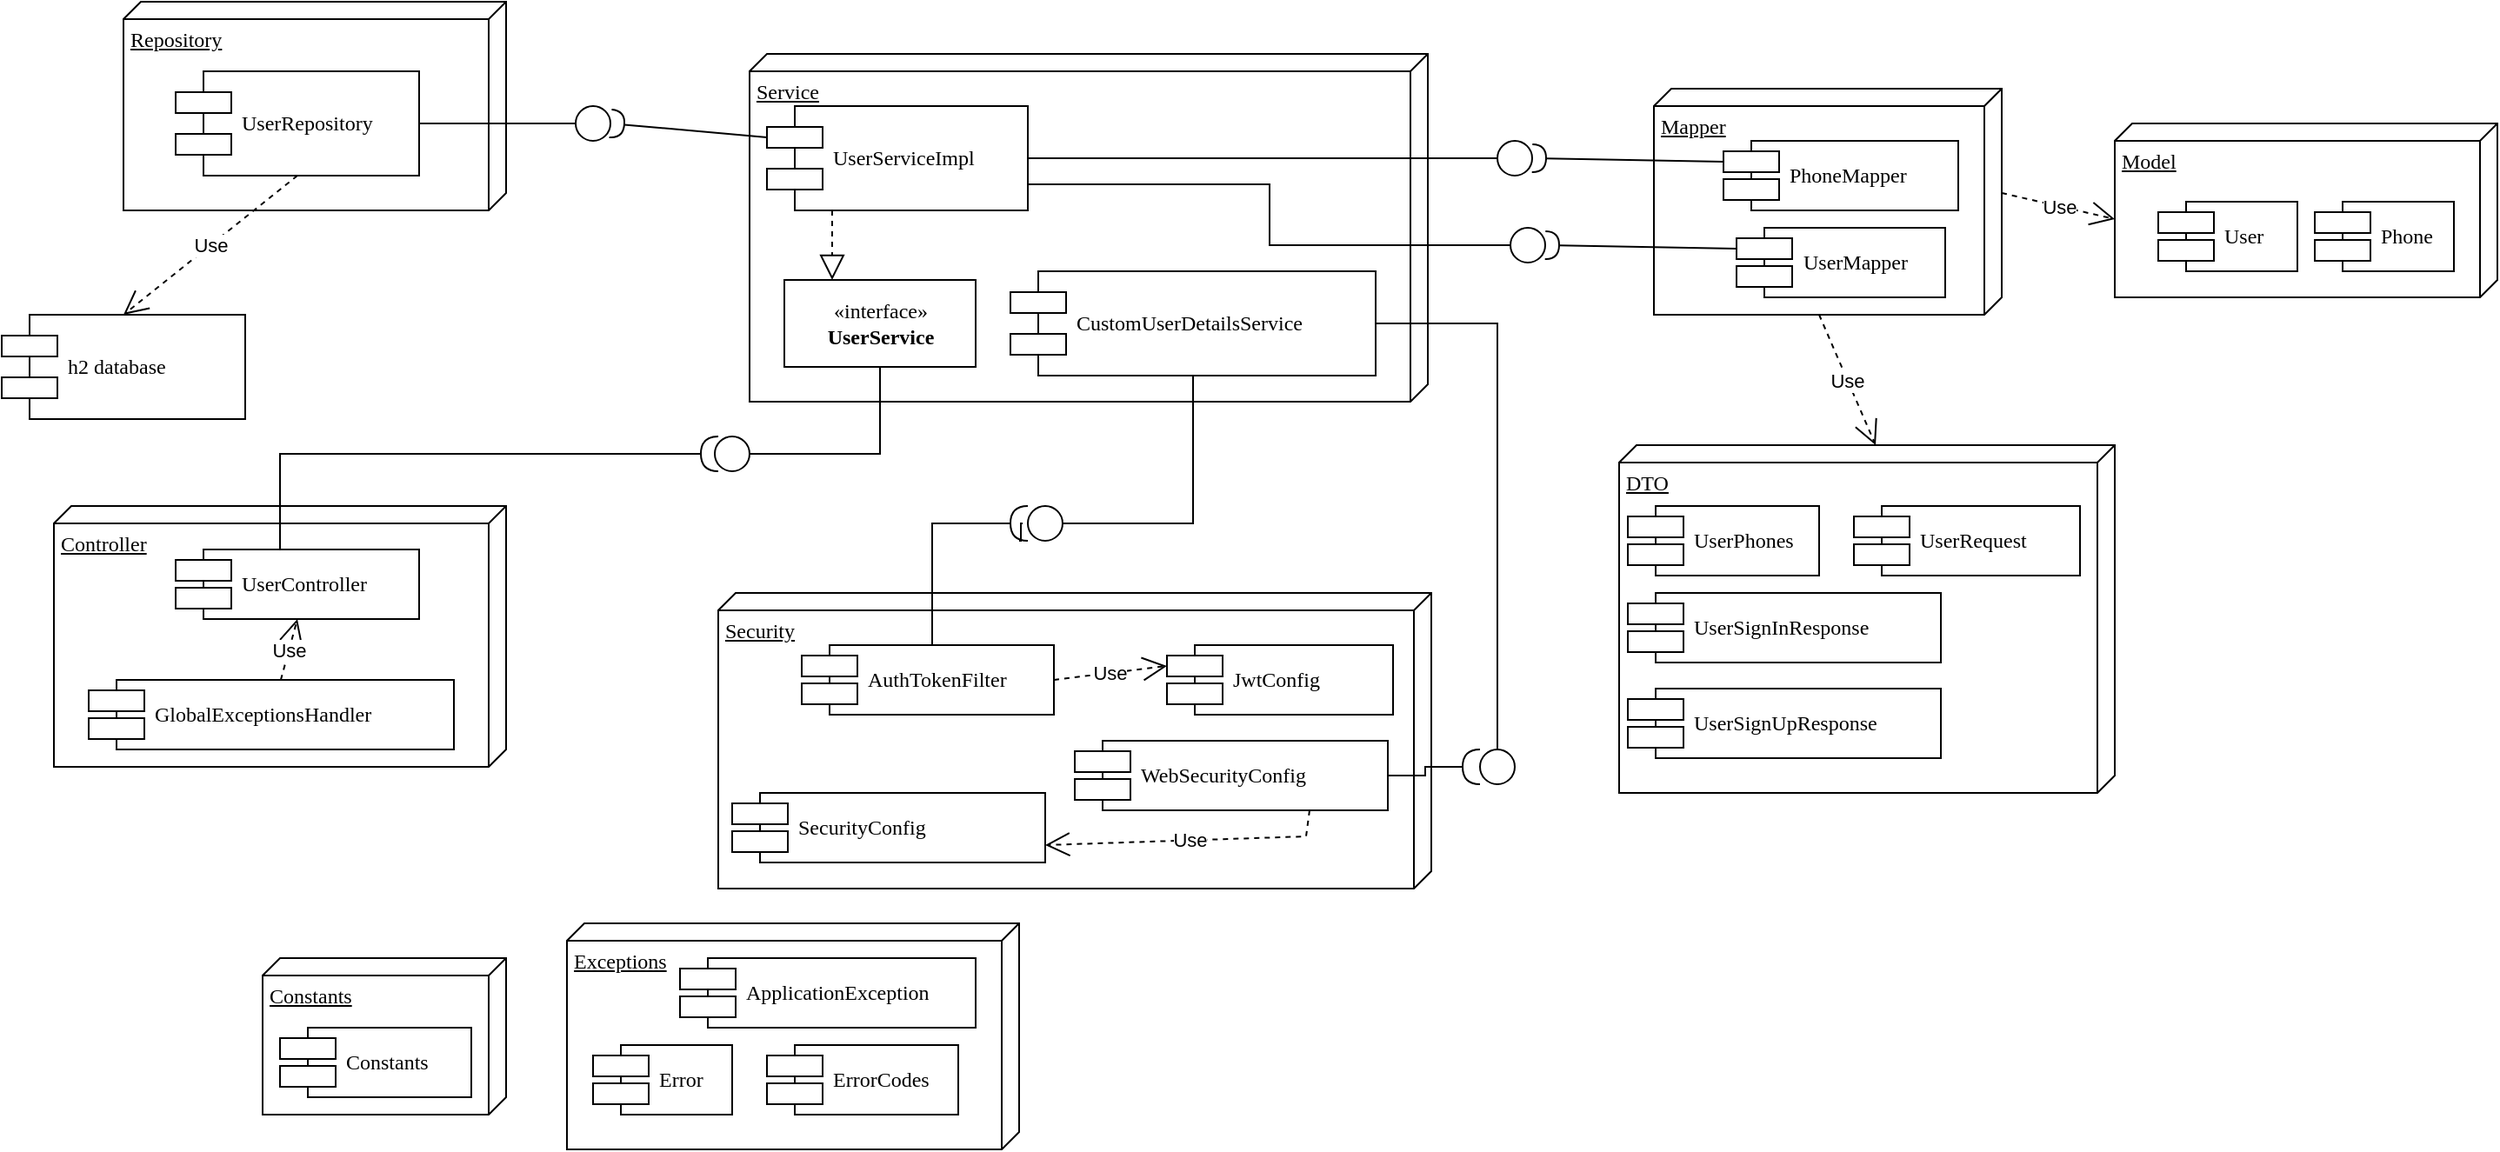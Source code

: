 <mxfile version="27.2.0">
  <diagram name="Page-1" id="5f0bae14-7c28-e335-631c-24af17079c00">
    <mxGraphModel dx="1500" dy="692" grid="1" gridSize="10" guides="1" tooltips="1" connect="1" arrows="1" fold="1" page="1" pageScale="1" pageWidth="1100" pageHeight="850" background="none" math="0" shadow="0">
      <root>
        <mxCell id="0" />
        <mxCell id="1" parent="0" />
        <mxCell id="39150e848f15840c-1" value="Repository" style="verticalAlign=top;align=left;spacingTop=8;spacingLeft=2;spacingRight=12;shape=cube;size=10;direction=south;fontStyle=4;html=1;rounded=0;shadow=0;comic=0;labelBackgroundColor=none;strokeWidth=1;fontFamily=Verdana;fontSize=12" parent="1" vertex="1">
          <mxGeometry x="120" y="70" width="220" height="120" as="geometry" />
        </mxCell>
        <mxCell id="39150e848f15840c-2" value="Service" style="verticalAlign=top;align=left;spacingTop=8;spacingLeft=2;spacingRight=12;shape=cube;size=10;direction=south;fontStyle=4;html=1;rounded=0;shadow=0;comic=0;labelBackgroundColor=none;strokeWidth=1;fontFamily=Verdana;fontSize=12" parent="1" vertex="1">
          <mxGeometry x="480" y="100" width="390" height="200" as="geometry" />
        </mxCell>
        <mxCell id="39150e848f15840c-3" value="Model" style="verticalAlign=top;align=left;spacingTop=8;spacingLeft=2;spacingRight=12;shape=cube;size=10;direction=south;fontStyle=4;html=1;rounded=0;shadow=0;comic=0;labelBackgroundColor=none;strokeWidth=1;fontFamily=Verdana;fontSize=12" parent="1" vertex="1">
          <mxGeometry x="1265" y="140" width="220" height="100" as="geometry" />
        </mxCell>
        <mxCell id="39150e848f15840c-5" value="UserRepository" style="shape=component;align=left;spacingLeft=36;rounded=0;shadow=0;comic=0;labelBackgroundColor=none;strokeWidth=1;fontFamily=Verdana;fontSize=12;html=1;" parent="1" vertex="1">
          <mxGeometry x="150" y="110" width="140" height="60" as="geometry" />
        </mxCell>
        <mxCell id="39150e848f15840c-6" value="" style="ellipse;whiteSpace=wrap;html=1;rounded=0;shadow=0;comic=0;labelBackgroundColor=none;strokeWidth=1;fontFamily=Verdana;fontSize=12;align=center;" parent="1" vertex="1">
          <mxGeometry x="380" y="130" width="20" height="20" as="geometry" />
        </mxCell>
        <mxCell id="39150e848f15840c-7" value="UserServiceImpl" style="shape=component;align=left;spacingLeft=36;rounded=0;shadow=0;comic=0;labelBackgroundColor=none;strokeWidth=1;fontFamily=Verdana;fontSize=12;html=1;" parent="1" vertex="1">
          <mxGeometry x="490" y="130" width="150" height="60" as="geometry" />
        </mxCell>
        <mxCell id="39150e848f15840c-8" value="«interface»&lt;br&gt;&lt;b&gt;UserService&lt;/b&gt;" style="html=1;rounded=0;shadow=0;comic=0;labelBackgroundColor=none;strokeWidth=1;fontFamily=Verdana;fontSize=12;align=center;" parent="1" vertex="1">
          <mxGeometry x="500" y="230" width="110" height="50" as="geometry" />
        </mxCell>
        <mxCell id="39150e848f15840c-14" style="edgeStyle=elbowEdgeStyle;rounded=0;html=1;labelBackgroundColor=none;startArrow=none;startFill=0;startSize=8;endArrow=none;endFill=0;endSize=16;fontFamily=Verdana;fontSize=12;" parent="1" source="39150e848f15840c-6" target="39150e848f15840c-5" edge="1">
          <mxGeometry relative="1" as="geometry" />
        </mxCell>
        <mxCell id="RhDb0x1sXOlnL1Jw8Qq3-3" value="CustomUserDetailsService" style="shape=component;align=left;spacingLeft=36;rounded=0;shadow=0;comic=0;labelBackgroundColor=none;strokeWidth=1;fontFamily=Verdana;fontSize=12;html=1;" vertex="1" parent="1">
          <mxGeometry x="630" y="225" width="210" height="60" as="geometry" />
        </mxCell>
        <mxCell id="RhDb0x1sXOlnL1Jw8Qq3-5" value="Controller" style="verticalAlign=top;align=left;spacingTop=8;spacingLeft=2;spacingRight=12;shape=cube;size=10;direction=south;fontStyle=4;html=1;rounded=0;shadow=0;comic=0;labelBackgroundColor=none;strokeWidth=1;fontFamily=Verdana;fontSize=12" vertex="1" parent="1">
          <mxGeometry x="80" y="360" width="260" height="150" as="geometry" />
        </mxCell>
        <mxCell id="RhDb0x1sXOlnL1Jw8Qq3-6" value="UserController" style="shape=component;align=left;spacingLeft=36;rounded=0;shadow=0;comic=0;labelBackgroundColor=none;strokeWidth=1;fontFamily=Verdana;fontSize=12;html=1;" vertex="1" parent="1">
          <mxGeometry x="150" y="385" width="140" height="40" as="geometry" />
        </mxCell>
        <mxCell id="RhDb0x1sXOlnL1Jw8Qq3-7" value="GlobalExceptionsHandler" style="shape=component;align=left;spacingLeft=36;rounded=0;shadow=0;comic=0;labelBackgroundColor=none;strokeWidth=1;fontFamily=Verdana;fontSize=12;html=1;" vertex="1" parent="1">
          <mxGeometry x="100" y="460" width="210" height="40" as="geometry" />
        </mxCell>
        <mxCell id="RhDb0x1sXOlnL1Jw8Qq3-14" value="Constants" style="verticalAlign=top;align=left;spacingTop=8;spacingLeft=2;spacingRight=12;shape=cube;size=10;direction=south;fontStyle=4;html=1;rounded=0;shadow=0;comic=0;labelBackgroundColor=none;strokeWidth=1;fontFamily=Verdana;fontSize=12" vertex="1" parent="1">
          <mxGeometry x="200" y="620" width="140" height="90" as="geometry" />
        </mxCell>
        <mxCell id="RhDb0x1sXOlnL1Jw8Qq3-15" value="Constants" style="shape=component;align=left;spacingLeft=36;rounded=0;shadow=0;comic=0;labelBackgroundColor=none;strokeWidth=1;fontFamily=Verdana;fontSize=12;html=1;" vertex="1" parent="1">
          <mxGeometry x="210" y="660" width="110" height="40" as="geometry" />
        </mxCell>
        <mxCell id="RhDb0x1sXOlnL1Jw8Qq3-16" value="Exceptions" style="verticalAlign=top;align=left;spacingTop=8;spacingLeft=2;spacingRight=12;shape=cube;size=10;direction=south;fontStyle=4;html=1;rounded=0;shadow=0;comic=0;labelBackgroundColor=none;strokeWidth=1;fontFamily=Verdana;fontSize=12" vertex="1" parent="1">
          <mxGeometry x="375" y="600" width="260" height="130" as="geometry" />
        </mxCell>
        <mxCell id="RhDb0x1sXOlnL1Jw8Qq3-17" value="ApplicationException" style="shape=component;align=left;spacingLeft=36;rounded=0;shadow=0;comic=0;labelBackgroundColor=none;strokeWidth=1;fontFamily=Verdana;fontSize=12;html=1;" vertex="1" parent="1">
          <mxGeometry x="440" y="620" width="170" height="40" as="geometry" />
        </mxCell>
        <mxCell id="RhDb0x1sXOlnL1Jw8Qq3-18" value="Error" style="shape=component;align=left;spacingLeft=36;rounded=0;shadow=0;comic=0;labelBackgroundColor=none;strokeWidth=1;fontFamily=Verdana;fontSize=12;html=1;" vertex="1" parent="1">
          <mxGeometry x="390" y="670" width="80" height="40" as="geometry" />
        </mxCell>
        <mxCell id="RhDb0x1sXOlnL1Jw8Qq3-19" value="ErrorCodes" style="shape=component;align=left;spacingLeft=36;rounded=0;shadow=0;comic=0;labelBackgroundColor=none;strokeWidth=1;fontFamily=Verdana;fontSize=12;html=1;" vertex="1" parent="1">
          <mxGeometry x="490" y="670" width="110" height="40" as="geometry" />
        </mxCell>
        <mxCell id="RhDb0x1sXOlnL1Jw8Qq3-30" value="h2 database" style="shape=component;align=left;spacingLeft=36;rounded=0;shadow=0;comic=0;labelBackgroundColor=none;strokeWidth=1;fontFamily=Verdana;fontSize=12;html=1;" vertex="1" parent="1">
          <mxGeometry x="50" y="250" width="140" height="60" as="geometry" />
        </mxCell>
        <mxCell id="RhDb0x1sXOlnL1Jw8Qq3-31" value="Use" style="endArrow=open;endSize=12;dashed=1;html=1;rounded=0;exitX=0.5;exitY=1;exitDx=0;exitDy=0;entryX=0.5;entryY=0;entryDx=0;entryDy=0;" edge="1" parent="1" source="39150e848f15840c-5" target="RhDb0x1sXOlnL1Jw8Qq3-30">
          <mxGeometry width="160" relative="1" as="geometry">
            <mxPoint x="440" y="330" as="sourcePoint" />
            <mxPoint x="600" y="330" as="targetPoint" />
          </mxGeometry>
        </mxCell>
        <mxCell id="RhDb0x1sXOlnL1Jw8Qq3-32" value="" style="rounded=0;orthogonalLoop=1;jettySize=auto;html=1;endArrow=halfCircle;endFill=0;endSize=6;strokeWidth=1;sketch=0;fontSize=12;curved=1;entryX=1;entryY=0.5;entryDx=0;entryDy=0;exitX=0;exitY=0.3;exitDx=0;exitDy=0;" edge="1" target="39150e848f15840c-6" parent="1" source="39150e848f15840c-7">
          <mxGeometry relative="1" as="geometry">
            <mxPoint x="525" y="325" as="sourcePoint" />
          </mxGeometry>
        </mxCell>
        <mxCell id="RhDb0x1sXOlnL1Jw8Qq3-33" value="" style="ellipse;whiteSpace=wrap;html=1;align=center;aspect=fixed;fillColor=none;strokeColor=none;resizable=0;perimeter=centerPerimeter;rotatable=0;allowArrows=0;points=[];outlineConnect=1;" vertex="1" parent="1">
          <mxGeometry x="500" y="320" width="10" height="10" as="geometry" />
        </mxCell>
        <mxCell id="RhDb0x1sXOlnL1Jw8Qq3-35" value="" style="endArrow=block;dashed=1;endFill=0;endSize=12;html=1;rounded=0;entryX=0.25;entryY=0;entryDx=0;entryDy=0;exitX=0.25;exitY=1;exitDx=0;exitDy=0;" edge="1" parent="1" source="39150e848f15840c-7" target="39150e848f15840c-8">
          <mxGeometry width="160" relative="1" as="geometry">
            <mxPoint x="440" y="330" as="sourcePoint" />
            <mxPoint x="600" y="330" as="targetPoint" />
          </mxGeometry>
        </mxCell>
        <mxCell id="RhDb0x1sXOlnL1Jw8Qq3-38" style="edgeStyle=elbowEdgeStyle;rounded=0;html=1;labelBackgroundColor=none;startArrow=none;startFill=0;startSize=8;endArrow=none;endFill=0;endSize=16;fontFamily=Verdana;fontSize=12;entryX=0.5;entryY=1;entryDx=0;entryDy=0;exitX=1;exitY=0.5;exitDx=0;exitDy=0;" edge="1" parent="1" source="RhDb0x1sXOlnL1Jw8Qq3-37" target="39150e848f15840c-8">
          <mxGeometry relative="1" as="geometry">
            <mxPoint x="550" y="340" as="targetPoint" />
            <mxPoint x="350" y="330" as="sourcePoint" />
            <Array as="points">
              <mxPoint x="555" y="320" />
            </Array>
          </mxGeometry>
        </mxCell>
        <mxCell id="RhDb0x1sXOlnL1Jw8Qq3-37" value="" style="ellipse;whiteSpace=wrap;html=1;rounded=0;shadow=0;comic=0;labelBackgroundColor=none;strokeWidth=1;fontFamily=Verdana;fontSize=12;align=center;" vertex="1" parent="1">
          <mxGeometry x="460" y="320" width="20" height="20" as="geometry" />
        </mxCell>
        <mxCell id="RhDb0x1sXOlnL1Jw8Qq3-42" value="" style="shape=requiredInterface;html=1;verticalLabelPosition=bottom;sketch=0;rotation=-180;" vertex="1" parent="1">
          <mxGeometry x="452" y="320" width="10" height="20" as="geometry" />
        </mxCell>
        <mxCell id="RhDb0x1sXOlnL1Jw8Qq3-43" style="edgeStyle=elbowEdgeStyle;rounded=0;html=1;labelBackgroundColor=none;startArrow=none;startFill=0;startSize=8;endArrow=none;endFill=0;endSize=16;fontFamily=Verdana;fontSize=12;exitX=1;exitY=0.5;exitDx=0;exitDy=0;exitPerimeter=0;entryX=0.5;entryY=0;entryDx=0;entryDy=0;" edge="1" parent="1" source="RhDb0x1sXOlnL1Jw8Qq3-42" target="RhDb0x1sXOlnL1Jw8Qq3-6">
          <mxGeometry relative="1" as="geometry">
            <mxPoint x="370" y="425" as="sourcePoint" />
            <mxPoint x="280" y="425" as="targetPoint" />
            <Array as="points">
              <mxPoint x="210" y="360" />
            </Array>
          </mxGeometry>
        </mxCell>
        <mxCell id="RhDb0x1sXOlnL1Jw8Qq3-44" value="Use" style="endArrow=open;endSize=12;dashed=1;html=1;rounded=0;entryX=0.5;entryY=1;entryDx=0;entryDy=0;" edge="1" parent="1" source="RhDb0x1sXOlnL1Jw8Qq3-7" target="RhDb0x1sXOlnL1Jw8Qq3-6">
          <mxGeometry width="160" relative="1" as="geometry">
            <mxPoint x="440" y="330" as="sourcePoint" />
            <mxPoint x="600" y="330" as="targetPoint" />
          </mxGeometry>
        </mxCell>
        <mxCell id="RhDb0x1sXOlnL1Jw8Qq3-47" value="Mapper" style="verticalAlign=top;align=left;spacingTop=8;spacingLeft=2;spacingRight=12;shape=cube;size=10;direction=south;fontStyle=4;html=1;rounded=0;shadow=0;comic=0;labelBackgroundColor=none;strokeWidth=1;fontFamily=Verdana;fontSize=12" vertex="1" parent="1">
          <mxGeometry x="1000" y="120" width="200" height="130" as="geometry" />
        </mxCell>
        <mxCell id="RhDb0x1sXOlnL1Jw8Qq3-48" value="PhoneMapper" style="shape=component;align=left;spacingLeft=36;rounded=0;shadow=0;comic=0;labelBackgroundColor=none;strokeWidth=1;fontFamily=Verdana;fontSize=12;html=1;" vertex="1" parent="1">
          <mxGeometry x="1040" y="150" width="135" height="40" as="geometry" />
        </mxCell>
        <mxCell id="RhDb0x1sXOlnL1Jw8Qq3-49" value="UserMapper" style="shape=component;align=left;spacingLeft=36;rounded=0;shadow=0;comic=0;labelBackgroundColor=none;strokeWidth=1;fontFamily=Verdana;fontSize=12;html=1;" vertex="1" parent="1">
          <mxGeometry x="1047.5" y="200" width="120" height="40" as="geometry" />
        </mxCell>
        <mxCell id="RhDb0x1sXOlnL1Jw8Qq3-50" value="" style="ellipse;whiteSpace=wrap;html=1;rounded=0;shadow=0;comic=0;labelBackgroundColor=none;strokeWidth=1;fontFamily=Verdana;fontSize=12;align=center;" vertex="1" parent="1">
          <mxGeometry x="910" y="150" width="20" height="20" as="geometry" />
        </mxCell>
        <mxCell id="RhDb0x1sXOlnL1Jw8Qq3-51" style="edgeStyle=elbowEdgeStyle;rounded=0;html=1;labelBackgroundColor=none;startArrow=none;startFill=0;startSize=8;endArrow=none;endFill=0;endSize=16;fontFamily=Verdana;fontSize=12;entryX=1;entryY=0.5;entryDx=0;entryDy=0;" edge="1" parent="1" source="RhDb0x1sXOlnL1Jw8Qq3-50" target="39150e848f15840c-7">
          <mxGeometry relative="1" as="geometry">
            <mxPoint x="380" y="140" as="targetPoint" />
          </mxGeometry>
        </mxCell>
        <mxCell id="RhDb0x1sXOlnL1Jw8Qq3-52" value="" style="rounded=0;orthogonalLoop=1;jettySize=auto;html=1;endArrow=halfCircle;endFill=0;endSize=6;strokeWidth=1;sketch=0;fontSize=12;curved=1;entryX=1;entryY=0.5;entryDx=0;entryDy=0;exitX=0;exitY=0.3;exitDx=0;exitDy=0;" edge="1" parent="1" target="RhDb0x1sXOlnL1Jw8Qq3-50" source="RhDb0x1sXOlnL1Jw8Qq3-48">
          <mxGeometry relative="1" as="geometry">
            <mxPoint x="580" y="148" as="sourcePoint" />
          </mxGeometry>
        </mxCell>
        <mxCell id="RhDb0x1sXOlnL1Jw8Qq3-55" value="" style="ellipse;whiteSpace=wrap;html=1;rounded=0;shadow=0;comic=0;labelBackgroundColor=none;strokeWidth=1;fontFamily=Verdana;fontSize=12;align=center;" vertex="1" parent="1">
          <mxGeometry x="917.5" y="200" width="20" height="20" as="geometry" />
        </mxCell>
        <mxCell id="RhDb0x1sXOlnL1Jw8Qq3-56" style="edgeStyle=elbowEdgeStyle;rounded=0;html=1;labelBackgroundColor=none;startArrow=none;startFill=0;startSize=8;endArrow=none;endFill=0;endSize=16;fontFamily=Verdana;fontSize=12;entryX=1;entryY=0.75;entryDx=0;entryDy=0;" edge="1" parent="1" source="RhDb0x1sXOlnL1Jw8Qq3-55" target="39150e848f15840c-7">
          <mxGeometry relative="1" as="geometry">
            <mxPoint x="647.5" y="210" as="targetPoint" />
          </mxGeometry>
        </mxCell>
        <mxCell id="RhDb0x1sXOlnL1Jw8Qq3-57" value="" style="rounded=0;orthogonalLoop=1;jettySize=auto;html=1;endArrow=halfCircle;endFill=0;endSize=6;strokeWidth=1;sketch=0;fontSize=12;curved=1;entryX=1;entryY=0.5;entryDx=0;entryDy=0;exitX=0;exitY=0.3;exitDx=0;exitDy=0;" edge="1" parent="1" target="RhDb0x1sXOlnL1Jw8Qq3-55" source="RhDb0x1sXOlnL1Jw8Qq3-49">
          <mxGeometry relative="1" as="geometry">
            <mxPoint x="1047.5" y="212" as="sourcePoint" />
          </mxGeometry>
        </mxCell>
        <mxCell id="RhDb0x1sXOlnL1Jw8Qq3-58" value="DTO" style="verticalAlign=top;align=left;spacingTop=8;spacingLeft=2;spacingRight=12;shape=cube;size=10;direction=south;fontStyle=4;html=1;rounded=0;shadow=0;comic=0;labelBackgroundColor=none;strokeWidth=1;fontFamily=Verdana;fontSize=12" vertex="1" parent="1">
          <mxGeometry x="980" y="325" width="285" height="200" as="geometry" />
        </mxCell>
        <mxCell id="RhDb0x1sXOlnL1Jw8Qq3-59" value="UserPhones" style="shape=component;align=left;spacingLeft=36;rounded=0;shadow=0;comic=0;labelBackgroundColor=none;strokeWidth=1;fontFamily=Verdana;fontSize=12;html=1;" vertex="1" parent="1">
          <mxGeometry x="985" y="360" width="110" height="40" as="geometry" />
        </mxCell>
        <mxCell id="RhDb0x1sXOlnL1Jw8Qq3-60" value="UserSignUpResponse" style="shape=component;align=left;spacingLeft=36;rounded=0;shadow=0;comic=0;labelBackgroundColor=none;strokeWidth=1;fontFamily=Verdana;fontSize=12;html=1;" vertex="1" parent="1">
          <mxGeometry x="985" y="465" width="180" height="40" as="geometry" />
        </mxCell>
        <mxCell id="RhDb0x1sXOlnL1Jw8Qq3-61" value="UserRequest" style="shape=component;align=left;spacingLeft=36;rounded=0;shadow=0;comic=0;labelBackgroundColor=none;strokeWidth=1;fontFamily=Verdana;fontSize=12;html=1;" vertex="1" parent="1">
          <mxGeometry x="1115" y="360" width="130" height="40" as="geometry" />
        </mxCell>
        <mxCell id="RhDb0x1sXOlnL1Jw8Qq3-62" value="UserSignInResponse" style="shape=component;align=left;spacingLeft=36;rounded=0;shadow=0;comic=0;labelBackgroundColor=none;strokeWidth=1;fontFamily=Verdana;fontSize=12;html=1;" vertex="1" parent="1">
          <mxGeometry x="985" y="410" width="180" height="40" as="geometry" />
        </mxCell>
        <mxCell id="RhDb0x1sXOlnL1Jw8Qq3-63" value="Security" style="verticalAlign=top;align=left;spacingTop=8;spacingLeft=2;spacingRight=12;shape=cube;size=10;direction=south;fontStyle=4;html=1;rounded=0;shadow=0;comic=0;labelBackgroundColor=none;strokeWidth=1;fontFamily=Verdana;fontSize=12" vertex="1" parent="1">
          <mxGeometry x="462" y="410" width="410" height="170" as="geometry" />
        </mxCell>
        <mxCell id="RhDb0x1sXOlnL1Jw8Qq3-64" value="AuthTokenFilter" style="shape=component;align=left;spacingLeft=36;rounded=0;shadow=0;comic=0;labelBackgroundColor=none;strokeWidth=1;fontFamily=Verdana;fontSize=12;html=1;" vertex="1" parent="1">
          <mxGeometry x="510" y="440" width="145" height="40" as="geometry" />
        </mxCell>
        <mxCell id="RhDb0x1sXOlnL1Jw8Qq3-65" value="WebSecurityConfig" style="shape=component;align=left;spacingLeft=36;rounded=0;shadow=0;comic=0;labelBackgroundColor=none;strokeWidth=1;fontFamily=Verdana;fontSize=12;html=1;" vertex="1" parent="1">
          <mxGeometry x="667" y="495" width="180" height="40" as="geometry" />
        </mxCell>
        <mxCell id="RhDb0x1sXOlnL1Jw8Qq3-66" value="JwtConfig" style="shape=component;align=left;spacingLeft=36;rounded=0;shadow=0;comic=0;labelBackgroundColor=none;strokeWidth=1;fontFamily=Verdana;fontSize=12;html=1;" vertex="1" parent="1">
          <mxGeometry x="720" y="440" width="130" height="40" as="geometry" />
        </mxCell>
        <mxCell id="RhDb0x1sXOlnL1Jw8Qq3-67" value="SecurityConfig" style="shape=component;align=left;spacingLeft=36;rounded=0;shadow=0;comic=0;labelBackgroundColor=none;strokeWidth=1;fontFamily=Verdana;fontSize=12;html=1;" vertex="1" parent="1">
          <mxGeometry x="470" y="525" width="180" height="40" as="geometry" />
        </mxCell>
        <mxCell id="RhDb0x1sXOlnL1Jw8Qq3-68" value="Use" style="endArrow=open;endSize=12;dashed=1;html=1;rounded=0;entryX=0;entryY=0.3;entryDx=0;entryDy=0;exitX=1;exitY=0.5;exitDx=0;exitDy=0;" edge="1" parent="1" source="RhDb0x1sXOlnL1Jw8Qq3-64" target="RhDb0x1sXOlnL1Jw8Qq3-66">
          <mxGeometry width="160" relative="1" as="geometry">
            <mxPoint x="390" y="445" as="sourcePoint" />
            <mxPoint x="400" y="410" as="targetPoint" />
          </mxGeometry>
        </mxCell>
        <mxCell id="RhDb0x1sXOlnL1Jw8Qq3-69" style="edgeStyle=elbowEdgeStyle;rounded=0;html=1;labelBackgroundColor=none;startArrow=none;startFill=0;startSize=8;endArrow=none;endFill=0;endSize=16;fontFamily=Verdana;fontSize=12;entryX=0.5;entryY=1;entryDx=0;entryDy=0;exitX=1;exitY=0.5;exitDx=0;exitDy=0;" edge="1" parent="1" source="RhDb0x1sXOlnL1Jw8Qq3-70" target="RhDb0x1sXOlnL1Jw8Qq3-3">
          <mxGeometry relative="1" as="geometry">
            <mxPoint x="735" y="320" as="targetPoint" />
            <mxPoint x="530" y="370" as="sourcePoint" />
            <Array as="points">
              <mxPoint x="735" y="360" />
            </Array>
          </mxGeometry>
        </mxCell>
        <mxCell id="RhDb0x1sXOlnL1Jw8Qq3-70" value="" style="ellipse;whiteSpace=wrap;html=1;rounded=0;shadow=0;comic=0;labelBackgroundColor=none;strokeWidth=1;fontFamily=Verdana;fontSize=12;align=center;" vertex="1" parent="1">
          <mxGeometry x="640" y="360" width="20" height="20" as="geometry" />
        </mxCell>
        <mxCell id="RhDb0x1sXOlnL1Jw8Qq3-71" style="edgeStyle=elbowEdgeStyle;rounded=0;html=1;labelBackgroundColor=none;startArrow=none;startFill=0;startSize=8;endArrow=none;endFill=0;endSize=16;fontFamily=Verdana;fontSize=12;exitX=1;exitY=0.5;exitDx=0;exitDy=0;exitPerimeter=0;entryX=0.5;entryY=0;entryDx=0;entryDy=0;" edge="1" parent="1" source="RhDb0x1sXOlnL1Jw8Qq3-72">
          <mxGeometry relative="1" as="geometry">
            <mxPoint x="637" y="370" as="sourcePoint" />
            <mxPoint x="587.5" y="440" as="targetPoint" />
            <Array as="points">
              <mxPoint x="585" y="420" />
            </Array>
          </mxGeometry>
        </mxCell>
        <mxCell id="RhDb0x1sXOlnL1Jw8Qq3-76" value="" style="edgeStyle=elbowEdgeStyle;rounded=0;html=1;labelBackgroundColor=none;startArrow=none;startFill=0;startSize=8;endArrow=none;endFill=0;endSize=16;fontFamily=Verdana;fontSize=12;exitX=1;exitY=0.5;exitDx=0;exitDy=0;exitPerimeter=0;entryX=0.5;entryY=0;entryDx=0;entryDy=0;" edge="1" parent="1" target="RhDb0x1sXOlnL1Jw8Qq3-72">
          <mxGeometry relative="1" as="geometry">
            <mxPoint x="637" y="370" as="sourcePoint" />
            <mxPoint x="587.5" y="440" as="targetPoint" />
            <Array as="points" />
          </mxGeometry>
        </mxCell>
        <mxCell id="RhDb0x1sXOlnL1Jw8Qq3-72" value="" style="shape=requiredInterface;html=1;verticalLabelPosition=bottom;sketch=0;rotation=-180;" vertex="1" parent="1">
          <mxGeometry x="630" y="360" width="10" height="20" as="geometry" />
        </mxCell>
        <mxCell id="RhDb0x1sXOlnL1Jw8Qq3-77" style="edgeStyle=elbowEdgeStyle;rounded=0;html=1;labelBackgroundColor=none;startArrow=none;startFill=0;startSize=8;endArrow=none;endFill=0;endSize=16;fontFamily=Verdana;fontSize=12;exitX=1;exitY=0.5;exitDx=0;exitDy=0;" edge="1" parent="1" source="RhDb0x1sXOlnL1Jw8Qq3-78" target="RhDb0x1sXOlnL1Jw8Qq3-3">
          <mxGeometry relative="1" as="geometry">
            <mxPoint x="825" y="320" as="targetPoint" />
            <mxPoint x="620" y="405" as="sourcePoint" />
            <Array as="points">
              <mxPoint x="910" y="420" />
            </Array>
          </mxGeometry>
        </mxCell>
        <mxCell id="RhDb0x1sXOlnL1Jw8Qq3-78" value="" style="ellipse;whiteSpace=wrap;html=1;rounded=0;shadow=0;comic=0;labelBackgroundColor=none;strokeWidth=1;fontFamily=Verdana;fontSize=12;align=center;" vertex="1" parent="1">
          <mxGeometry x="900" y="500" width="20" height="20" as="geometry" />
        </mxCell>
        <mxCell id="RhDb0x1sXOlnL1Jw8Qq3-79" value="" style="shape=requiredInterface;html=1;verticalLabelPosition=bottom;sketch=0;rotation=-180;" vertex="1" parent="1">
          <mxGeometry x="890" y="500" width="10" height="20" as="geometry" />
        </mxCell>
        <mxCell id="RhDb0x1sXOlnL1Jw8Qq3-81" style="edgeStyle=elbowEdgeStyle;rounded=0;html=1;labelBackgroundColor=none;startArrow=none;startFill=0;startSize=8;endArrow=none;endFill=0;endSize=16;fontFamily=Verdana;fontSize=12;exitX=1;exitY=0.5;exitDx=0;exitDy=0;exitPerimeter=0;entryX=1;entryY=0.5;entryDx=0;entryDy=0;" edge="1" parent="1" source="RhDb0x1sXOlnL1Jw8Qq3-79" target="RhDb0x1sXOlnL1Jw8Qq3-65">
          <mxGeometry relative="1" as="geometry">
            <mxPoint x="980" y="570" as="sourcePoint" />
            <mxPoint x="890" y="570" as="targetPoint" />
          </mxGeometry>
        </mxCell>
        <mxCell id="RhDb0x1sXOlnL1Jw8Qq3-82" value="Use" style="endArrow=open;endSize=12;dashed=1;html=1;rounded=0;entryX=1;entryY=0.75;entryDx=0;entryDy=0;exitX=0.75;exitY=1;exitDx=0;exitDy=0;" edge="1" parent="1" source="RhDb0x1sXOlnL1Jw8Qq3-65" target="RhDb0x1sXOlnL1Jw8Qq3-67">
          <mxGeometry width="160" relative="1" as="geometry">
            <mxPoint x="690" y="458" as="sourcePoint" />
            <mxPoint x="755" y="450" as="targetPoint" />
            <Array as="points">
              <mxPoint x="800" y="550" />
            </Array>
          </mxGeometry>
        </mxCell>
        <mxCell id="RhDb0x1sXOlnL1Jw8Qq3-83" value="Use" style="endArrow=open;endSize=12;dashed=1;html=1;rounded=0;entryX=0;entryY=0;entryDx=0;entryDy=137.5;exitX=0;exitY=0;exitDx=130;exitDy=105;entryPerimeter=0;exitPerimeter=0;" edge="1" parent="1" source="RhDb0x1sXOlnL1Jw8Qq3-47" target="RhDb0x1sXOlnL1Jw8Qq3-58">
          <mxGeometry width="160" relative="1" as="geometry">
            <mxPoint x="690" y="458" as="sourcePoint" />
            <mxPoint x="755" y="450" as="targetPoint" />
          </mxGeometry>
        </mxCell>
        <mxCell id="RhDb0x1sXOlnL1Jw8Qq3-84" value="User" style="shape=component;align=left;spacingLeft=36;rounded=0;shadow=0;comic=0;labelBackgroundColor=none;strokeWidth=1;fontFamily=Verdana;fontSize=12;html=1;" vertex="1" parent="1">
          <mxGeometry x="1290" y="185" width="80" height="40" as="geometry" />
        </mxCell>
        <mxCell id="RhDb0x1sXOlnL1Jw8Qq3-85" value="Phone" style="shape=component;align=left;spacingLeft=36;rounded=0;shadow=0;comic=0;labelBackgroundColor=none;strokeWidth=1;fontFamily=Verdana;fontSize=12;html=1;" vertex="1" parent="1">
          <mxGeometry x="1380" y="185" width="80" height="40" as="geometry" />
        </mxCell>
        <mxCell id="RhDb0x1sXOlnL1Jw8Qq3-86" value="Use" style="endArrow=open;endSize=12;dashed=1;html=1;rounded=0;entryX=0;entryY=0;entryDx=55;entryDy=220;exitX=0;exitY=0;exitDx=60;exitDy=0;entryPerimeter=0;exitPerimeter=0;" edge="1" parent="1" source="RhDb0x1sXOlnL1Jw8Qq3-47" target="39150e848f15840c-3">
          <mxGeometry width="160" relative="1" as="geometry">
            <mxPoint x="1110" y="300" as="sourcePoint" />
            <mxPoint x="1143" y="375" as="targetPoint" />
          </mxGeometry>
        </mxCell>
      </root>
    </mxGraphModel>
  </diagram>
</mxfile>
